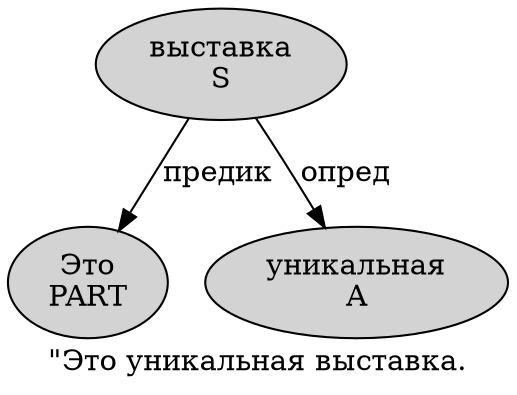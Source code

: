 digraph SENTENCE_1098 {
	graph [label="\"Это уникальная выставка."]
	node [style=filled]
		1 [label="Это
PART" color="" fillcolor=lightgray penwidth=1 shape=ellipse]
		2 [label="уникальная
A" color="" fillcolor=lightgray penwidth=1 shape=ellipse]
		3 [label="выставка
S" color="" fillcolor=lightgray penwidth=1 shape=ellipse]
			3 -> 1 [label="предик"]
			3 -> 2 [label="опред"]
}